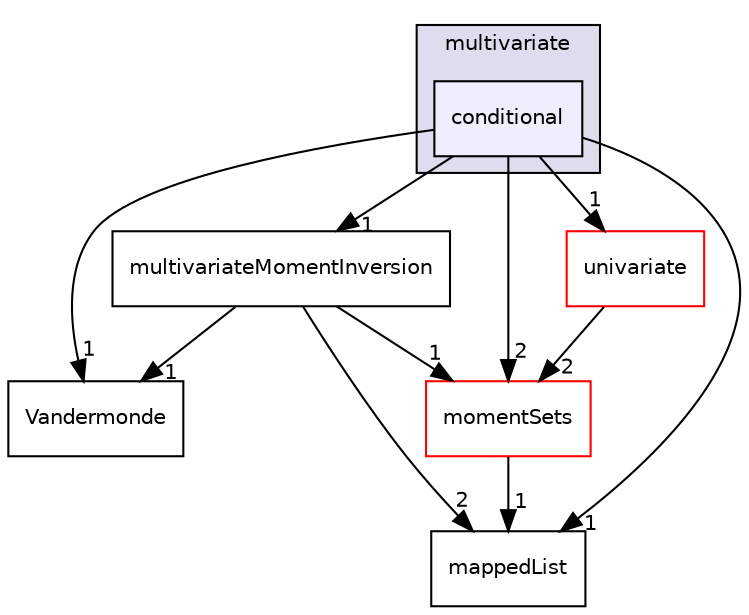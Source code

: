 digraph "conditional" {
  bgcolor=transparent;
  compound=true
  node [ fontsize="10", fontname="Helvetica"];
  edge [ labelfontsize="10", labelfontname="Helvetica"];
  subgraph clusterdir_a727253ad871f360830950009662c355 {
    graph [ bgcolor="#ddddee", pencolor="black", label="multivariate" fontname="Helvetica", fontsize="10", URL="dir_a727253ad871f360830950009662c355.html"]
  dir_6dbc55ca455559e84eebcb8a457f4a11 [shape=box, label="conditional", style="filled", fillcolor="#eeeeff", pencolor="black", URL="dir_6dbc55ca455559e84eebcb8a457f4a11.html"];
  }
  dir_31c4affba36cde1c26e847807faab78f [shape=box label="Vandermonde" URL="dir_31c4affba36cde1c26e847807faab78f.html"];
  dir_28a10e058b67f0d7e124cb3c5246e6cb [shape=box label="momentSets" color="red" URL="dir_28a10e058b67f0d7e124cb3c5246e6cb.html"];
  dir_987bd2a8a4b3ec7be1bd9f4b3cda3f9a [shape=box label="mappedList" URL="dir_987bd2a8a4b3ec7be1bd9f4b3cda3f9a.html"];
  dir_2410bdd35d6682ee1bbbb57a8d6422ac [shape=box label="multivariateMomentInversion" URL="dir_2410bdd35d6682ee1bbbb57a8d6422ac.html"];
  dir_224f5f7c837ec5f1a50cf8e5b44c5959 [shape=box label="univariate" color="red" URL="dir_224f5f7c837ec5f1a50cf8e5b44c5959.html"];
  dir_28a10e058b67f0d7e124cb3c5246e6cb->dir_987bd2a8a4b3ec7be1bd9f4b3cda3f9a [headlabel="1", labeldistance=1.5 headhref="dir_000239_000226.html"];
  dir_2410bdd35d6682ee1bbbb57a8d6422ac->dir_31c4affba36cde1c26e847807faab78f [headlabel="1", labeldistance=1.5 headhref="dir_000246_000376.html"];
  dir_2410bdd35d6682ee1bbbb57a8d6422ac->dir_28a10e058b67f0d7e124cb3c5246e6cb [headlabel="1", labeldistance=1.5 headhref="dir_000246_000239.html"];
  dir_2410bdd35d6682ee1bbbb57a8d6422ac->dir_987bd2a8a4b3ec7be1bd9f4b3cda3f9a [headlabel="2", labeldistance=1.5 headhref="dir_000246_000226.html"];
  dir_6dbc55ca455559e84eebcb8a457f4a11->dir_31c4affba36cde1c26e847807faab78f [headlabel="1", labeldistance=1.5 headhref="dir_000083_000376.html"];
  dir_6dbc55ca455559e84eebcb8a457f4a11->dir_28a10e058b67f0d7e124cb3c5246e6cb [headlabel="2", labeldistance=1.5 headhref="dir_000083_000239.html"];
  dir_6dbc55ca455559e84eebcb8a457f4a11->dir_987bd2a8a4b3ec7be1bd9f4b3cda3f9a [headlabel="1", labeldistance=1.5 headhref="dir_000083_000226.html"];
  dir_6dbc55ca455559e84eebcb8a457f4a11->dir_2410bdd35d6682ee1bbbb57a8d6422ac [headlabel="1", labeldistance=1.5 headhref="dir_000083_000246.html"];
  dir_6dbc55ca455559e84eebcb8a457f4a11->dir_224f5f7c837ec5f1a50cf8e5b44c5959 [headlabel="1", labeldistance=1.5 headhref="dir_000083_000049.html"];
  dir_224f5f7c837ec5f1a50cf8e5b44c5959->dir_28a10e058b67f0d7e124cb3c5246e6cb [headlabel="2", labeldistance=1.5 headhref="dir_000049_000239.html"];
}

